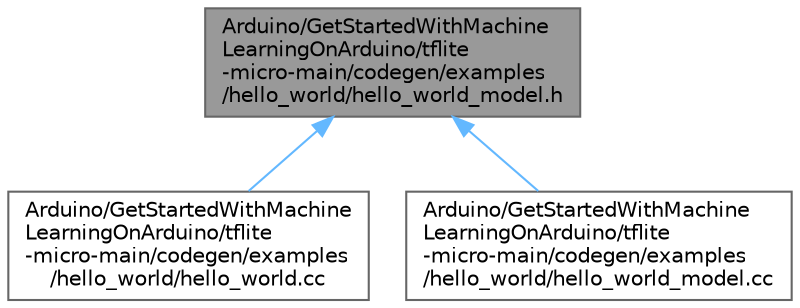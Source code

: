 digraph "Arduino/GetStartedWithMachineLearningOnArduino/tflite-micro-main/codegen/examples/hello_world/hello_world_model.h"
{
 // LATEX_PDF_SIZE
  bgcolor="transparent";
  edge [fontname=Helvetica,fontsize=10,labelfontname=Helvetica,labelfontsize=10];
  node [fontname=Helvetica,fontsize=10,shape=box,height=0.2,width=0.4];
  Node1 [id="Node000001",label="Arduino/GetStartedWithMachine\lLearningOnArduino/tflite\l-micro-main/codegen/examples\l/hello_world/hello_world_model.h",height=0.2,width=0.4,color="gray40", fillcolor="grey60", style="filled", fontcolor="black",tooltip=" "];
  Node1 -> Node2 [id="edge3_Node000001_Node000002",dir="back",color="steelblue1",style="solid",tooltip=" "];
  Node2 [id="Node000002",label="Arduino/GetStartedWithMachine\lLearningOnArduino/tflite\l-micro-main/codegen/examples\l/hello_world/hello_world.cc",height=0.2,width=0.4,color="grey40", fillcolor="white", style="filled",URL="$hello__world_8cc.html",tooltip=" "];
  Node1 -> Node3 [id="edge4_Node000001_Node000003",dir="back",color="steelblue1",style="solid",tooltip=" "];
  Node3 [id="Node000003",label="Arduino/GetStartedWithMachine\lLearningOnArduino/tflite\l-micro-main/codegen/examples\l/hello_world/hello_world_model.cc",height=0.2,width=0.4,color="grey40", fillcolor="white", style="filled",URL="$hello__world__model_8cc.html",tooltip=" "];
}
